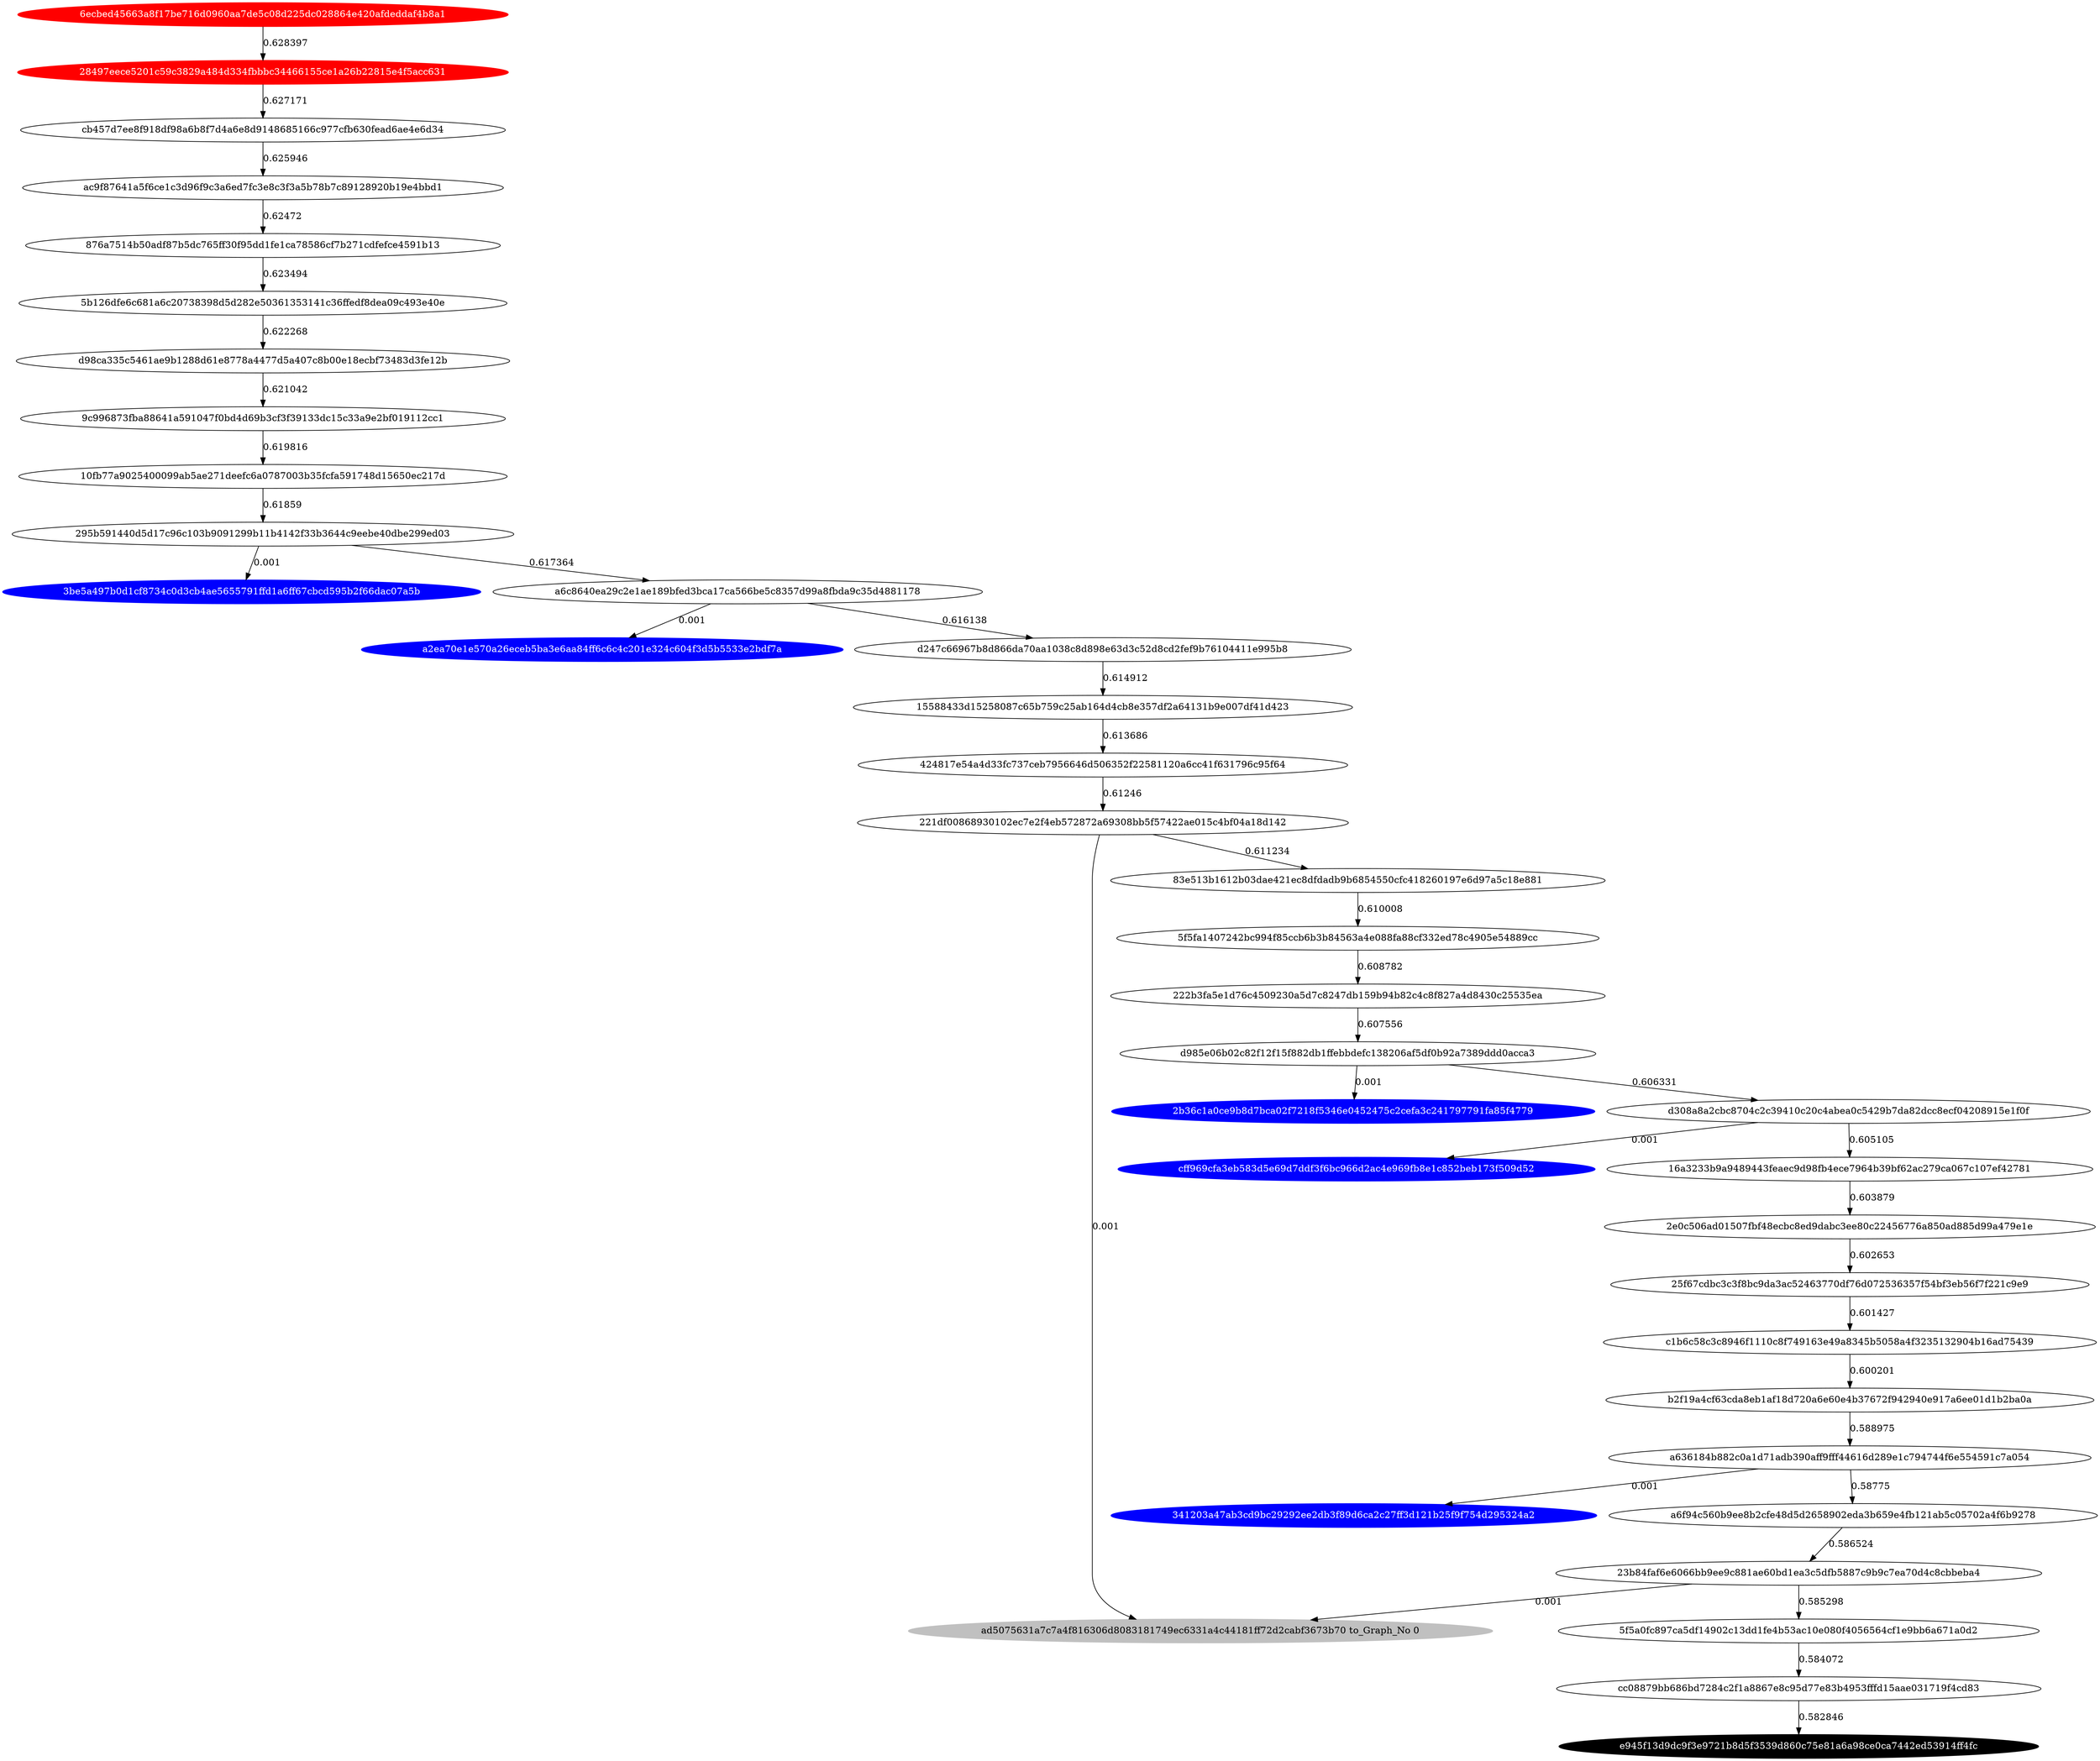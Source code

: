 digraph G{rankdir=TB;layout=dot;
"6ecbed45663a8f17be716d0960aa7de5c08d225dc028864e420afdeddaf4b8a1" [style="solid,filled",color=red,fontcolor=white];
"28497eece5201c59c3829a484d334fbbbc34466155ce1a26b22815e4f5acc631" [style="solid,filled",color=red,fontcolor=white];
"ad5075631a7c7a4f816306d8083181749ec6331a4c44181ff72d2cabf3673b70" [style="solid,filled",color=gray,fontcolor=black,label= "ad5075631a7c7a4f816306d8083181749ec6331a4c44181ff72d2cabf3673b70 to_Graph_No 0"];
"a2ea70e1e570a26eceb5ba3e6aa84ff6c6c4c201e324c604f3d5b5533e2bdf7a" [style="solid,filled",color=blue,fontcolor=white];
"2b36c1a0ce9b8d7bca02f7218f5346e0452475c2cefa3c241797791fa85f4779" [style="solid,filled",color=blue,fontcolor=white];
"341203a47ab3cd9bc29292ee2db3f89d6ca2c27ff3d121b25f9f754d295324a2" [style="solid,filled",color=blue,fontcolor=white];
"e945f13d9dc9f3e9721b8d5f3539d860c75e81a6a98ce0ca7442ed53914ff4fc" [style="solid,filled",color=black,fontcolor=white];
"cff969cfa3eb583d5e69d7ddf3f6bc966d2ac4e969fb8e1c852beb173f509d52" [style="solid,filled",color=blue,fontcolor=white];
"3be5a497b0d1cf8734c0d3cb4ae5655791ffd1a6ff67cbcd595b2f66dac07a5b" [style="solid,filled",color=blue,fontcolor=white];
"5b126dfe6c681a6c20738398d5d282e50361353141c36ffedf8dea09c493e40e" -> "d98ca335c5461ae9b1288d61e8778a4477d5a407c8b00e18ecbf73483d3fe12b" [label=0.622268];
"23b84faf6e6066bb9ee9c881ae60bd1ea3c5dfb5887c9b9c7ea70d4c8cbbeba4" -> "ad5075631a7c7a4f816306d8083181749ec6331a4c44181ff72d2cabf3673b70" [label=0.001];
"cc08879bb686bd7284c2f1a8867e8c95d77e83b4953fffd15aae031719f4cd83" -> "e945f13d9dc9f3e9721b8d5f3539d860c75e81a6a98ce0ca7442ed53914ff4fc" [label=0.582846];
"15588433d15258087c65b759c25ab164d4cb8e357df2a64131b9e007df41d423" -> "424817e54a4d33fc737ceb7956646d506352f22581120a6cc41f631796c95f64" [label=0.613686];
"d247c66967b8d866da70aa1038c8d898e63d3c52d8cd2fef9b76104411e995b8" -> "15588433d15258087c65b759c25ab164d4cb8e357df2a64131b9e007df41d423" [label=0.614912];
"a6c8640ea29c2e1ae189bfed3bca17ca566be5c8357d99a8fbda9c35d4881178" -> "a2ea70e1e570a26eceb5ba3e6aa84ff6c6c4c201e324c604f3d5b5533e2bdf7a" [label=0.001];
"cb457d7ee8f918df98a6b8f7d4a6e8d9148685166c977cfb630fead6ae4e6d34" -> "ac9f87641a5f6ce1c3d96f9c3a6ed7fc3e8c3f3a5b78b7c89128920b19e4bbd1" [label=0.625946];
"ac9f87641a5f6ce1c3d96f9c3a6ed7fc3e8c3f3a5b78b7c89128920b19e4bbd1" -> "876a7514b50adf87b5dc765ff30f95dd1fe1ca78586cf7b271cdfefce4591b13" [label=0.62472];
"10fb77a9025400099ab5ae271deefc6a0787003b35fcfa591748d15650ec217d" -> "295b591440d5d17c96c103b9091299b11b4142f33b3644c9eebe40dbe299ed03" [label=0.61859];
"221df00868930102ec7e2f4eb572872a69308bb5f57422ae015c4bf04a18d142" -> "83e513b1612b03dae421ec8dfdadb9b6854550cfc418260197e6d97a5c18e881" [label=0.611234];
"d308a8a2cbc8704c2c39410c20c4abea0c5429b7da82dcc8ecf04208915e1f0f" -> "16a3233b9a9489443feaec9d98fb4ece7964b39bf62ac279ca067c107ef42781" [label=0.605105];
"28497eece5201c59c3829a484d334fbbbc34466155ce1a26b22815e4f5acc631" -> "cb457d7ee8f918df98a6b8f7d4a6e8d9148685166c977cfb630fead6ae4e6d34" [label=0.627171];
"d985e06b02c82f12f15f882db1ffebbdefc138206af5df0b92a7389ddd0acca3" -> "d308a8a2cbc8704c2c39410c20c4abea0c5429b7da82dcc8ecf04208915e1f0f" [label=0.606331];
"a636184b882c0a1d71adb390aff9fff44616d289e1c794744f6e554591c7a054" -> "a6f94c560b9ee8b2cfe48d5d2658902eda3b659e4fb121ab5c05702a4f6b9278" [label=0.58775];
"295b591440d5d17c96c103b9091299b11b4142f33b3644c9eebe40dbe299ed03" -> "a6c8640ea29c2e1ae189bfed3bca17ca566be5c8357d99a8fbda9c35d4881178" [label=0.617364];
"d308a8a2cbc8704c2c39410c20c4abea0c5429b7da82dcc8ecf04208915e1f0f" -> "cff969cfa3eb583d5e69d7ddf3f6bc966d2ac4e969fb8e1c852beb173f509d52" [label=0.001];
"5f5fa1407242bc994f85ccb6b3b84563a4e088fa88cf332ed78c4905e54889cc" -> "222b3fa5e1d76c4509230a5d7c8247db159b94b82c4c8f827a4d8430c25535ea" [label=0.608782];
"a6c8640ea29c2e1ae189bfed3bca17ca566be5c8357d99a8fbda9c35d4881178" -> "d247c66967b8d866da70aa1038c8d898e63d3c52d8cd2fef9b76104411e995b8" [label=0.616138];
"25f67cdbc3c3f8bc9da3ac52463770df76d072536357f54bf3eb56f7f221c9e9" -> "c1b6c58c3c8946f1110c8f749163e49a8345b5058a4f3235132904b16ad75439" [label=0.601427];
"23b84faf6e6066bb9ee9c881ae60bd1ea3c5dfb5887c9b9c7ea70d4c8cbbeba4" -> "5f5a0fc897ca5df14902c13dd1fe4b53ac10e080f4056564cf1e9bb6a671a0d2" [label=0.585298];
"83e513b1612b03dae421ec8dfdadb9b6854550cfc418260197e6d97a5c18e881" -> "5f5fa1407242bc994f85ccb6b3b84563a4e088fa88cf332ed78c4905e54889cc" [label=0.610008];
"9c996873fba88641a591047f0bd4d69b3cf3f39133dc15c33a9e2bf019112cc1" -> "10fb77a9025400099ab5ae271deefc6a0787003b35fcfa591748d15650ec217d" [label=0.619816];
"d985e06b02c82f12f15f882db1ffebbdefc138206af5df0b92a7389ddd0acca3" -> "2b36c1a0ce9b8d7bca02f7218f5346e0452475c2cefa3c241797791fa85f4779" [label=0.001];
"d98ca335c5461ae9b1288d61e8778a4477d5a407c8b00e18ecbf73483d3fe12b" -> "9c996873fba88641a591047f0bd4d69b3cf3f39133dc15c33a9e2bf019112cc1" [label=0.621042];
"a6f94c560b9ee8b2cfe48d5d2658902eda3b659e4fb121ab5c05702a4f6b9278" -> "23b84faf6e6066bb9ee9c881ae60bd1ea3c5dfb5887c9b9c7ea70d4c8cbbeba4" [label=0.586524];
"6ecbed45663a8f17be716d0960aa7de5c08d225dc028864e420afdeddaf4b8a1" -> "28497eece5201c59c3829a484d334fbbbc34466155ce1a26b22815e4f5acc631" [label=0.628397];
"2e0c506ad01507fbf48ecbc8ed9dabc3ee80c22456776a850ad885d99a479e1e" -> "25f67cdbc3c3f8bc9da3ac52463770df76d072536357f54bf3eb56f7f221c9e9" [label=0.602653];
"16a3233b9a9489443feaec9d98fb4ece7964b39bf62ac279ca067c107ef42781" -> "2e0c506ad01507fbf48ecbc8ed9dabc3ee80c22456776a850ad885d99a479e1e" [label=0.603879];
"5f5a0fc897ca5df14902c13dd1fe4b53ac10e080f4056564cf1e9bb6a671a0d2" -> "cc08879bb686bd7284c2f1a8867e8c95d77e83b4953fffd15aae031719f4cd83" [label=0.584072];
"876a7514b50adf87b5dc765ff30f95dd1fe1ca78586cf7b271cdfefce4591b13" -> "5b126dfe6c681a6c20738398d5d282e50361353141c36ffedf8dea09c493e40e" [label=0.623494];
"a636184b882c0a1d71adb390aff9fff44616d289e1c794744f6e554591c7a054" -> "341203a47ab3cd9bc29292ee2db3f89d6ca2c27ff3d121b25f9f754d295324a2" [label=0.001];
"c1b6c58c3c8946f1110c8f749163e49a8345b5058a4f3235132904b16ad75439" -> "b2f19a4cf63cda8eb1af18d720a6e60e4b37672f942940e917a6ee01d1b2ba0a" [label=0.600201];
"424817e54a4d33fc737ceb7956646d506352f22581120a6cc41f631796c95f64" -> "221df00868930102ec7e2f4eb572872a69308bb5f57422ae015c4bf04a18d142" [label=0.61246];
"221df00868930102ec7e2f4eb572872a69308bb5f57422ae015c4bf04a18d142" -> "ad5075631a7c7a4f816306d8083181749ec6331a4c44181ff72d2cabf3673b70" [label=0.001];
"b2f19a4cf63cda8eb1af18d720a6e60e4b37672f942940e917a6ee01d1b2ba0a" -> "a636184b882c0a1d71adb390aff9fff44616d289e1c794744f6e554591c7a054" [label=0.588975];
"295b591440d5d17c96c103b9091299b11b4142f33b3644c9eebe40dbe299ed03" -> "3be5a497b0d1cf8734c0d3cb4ae5655791ffd1a6ff67cbcd595b2f66dac07a5b" [label=0.001];
"222b3fa5e1d76c4509230a5d7c8247db159b94b82c4c8f827a4d8430c25535ea" -> "d985e06b02c82f12f15f882db1ffebbdefc138206af5df0b92a7389ddd0acca3" [label=0.607556];
}